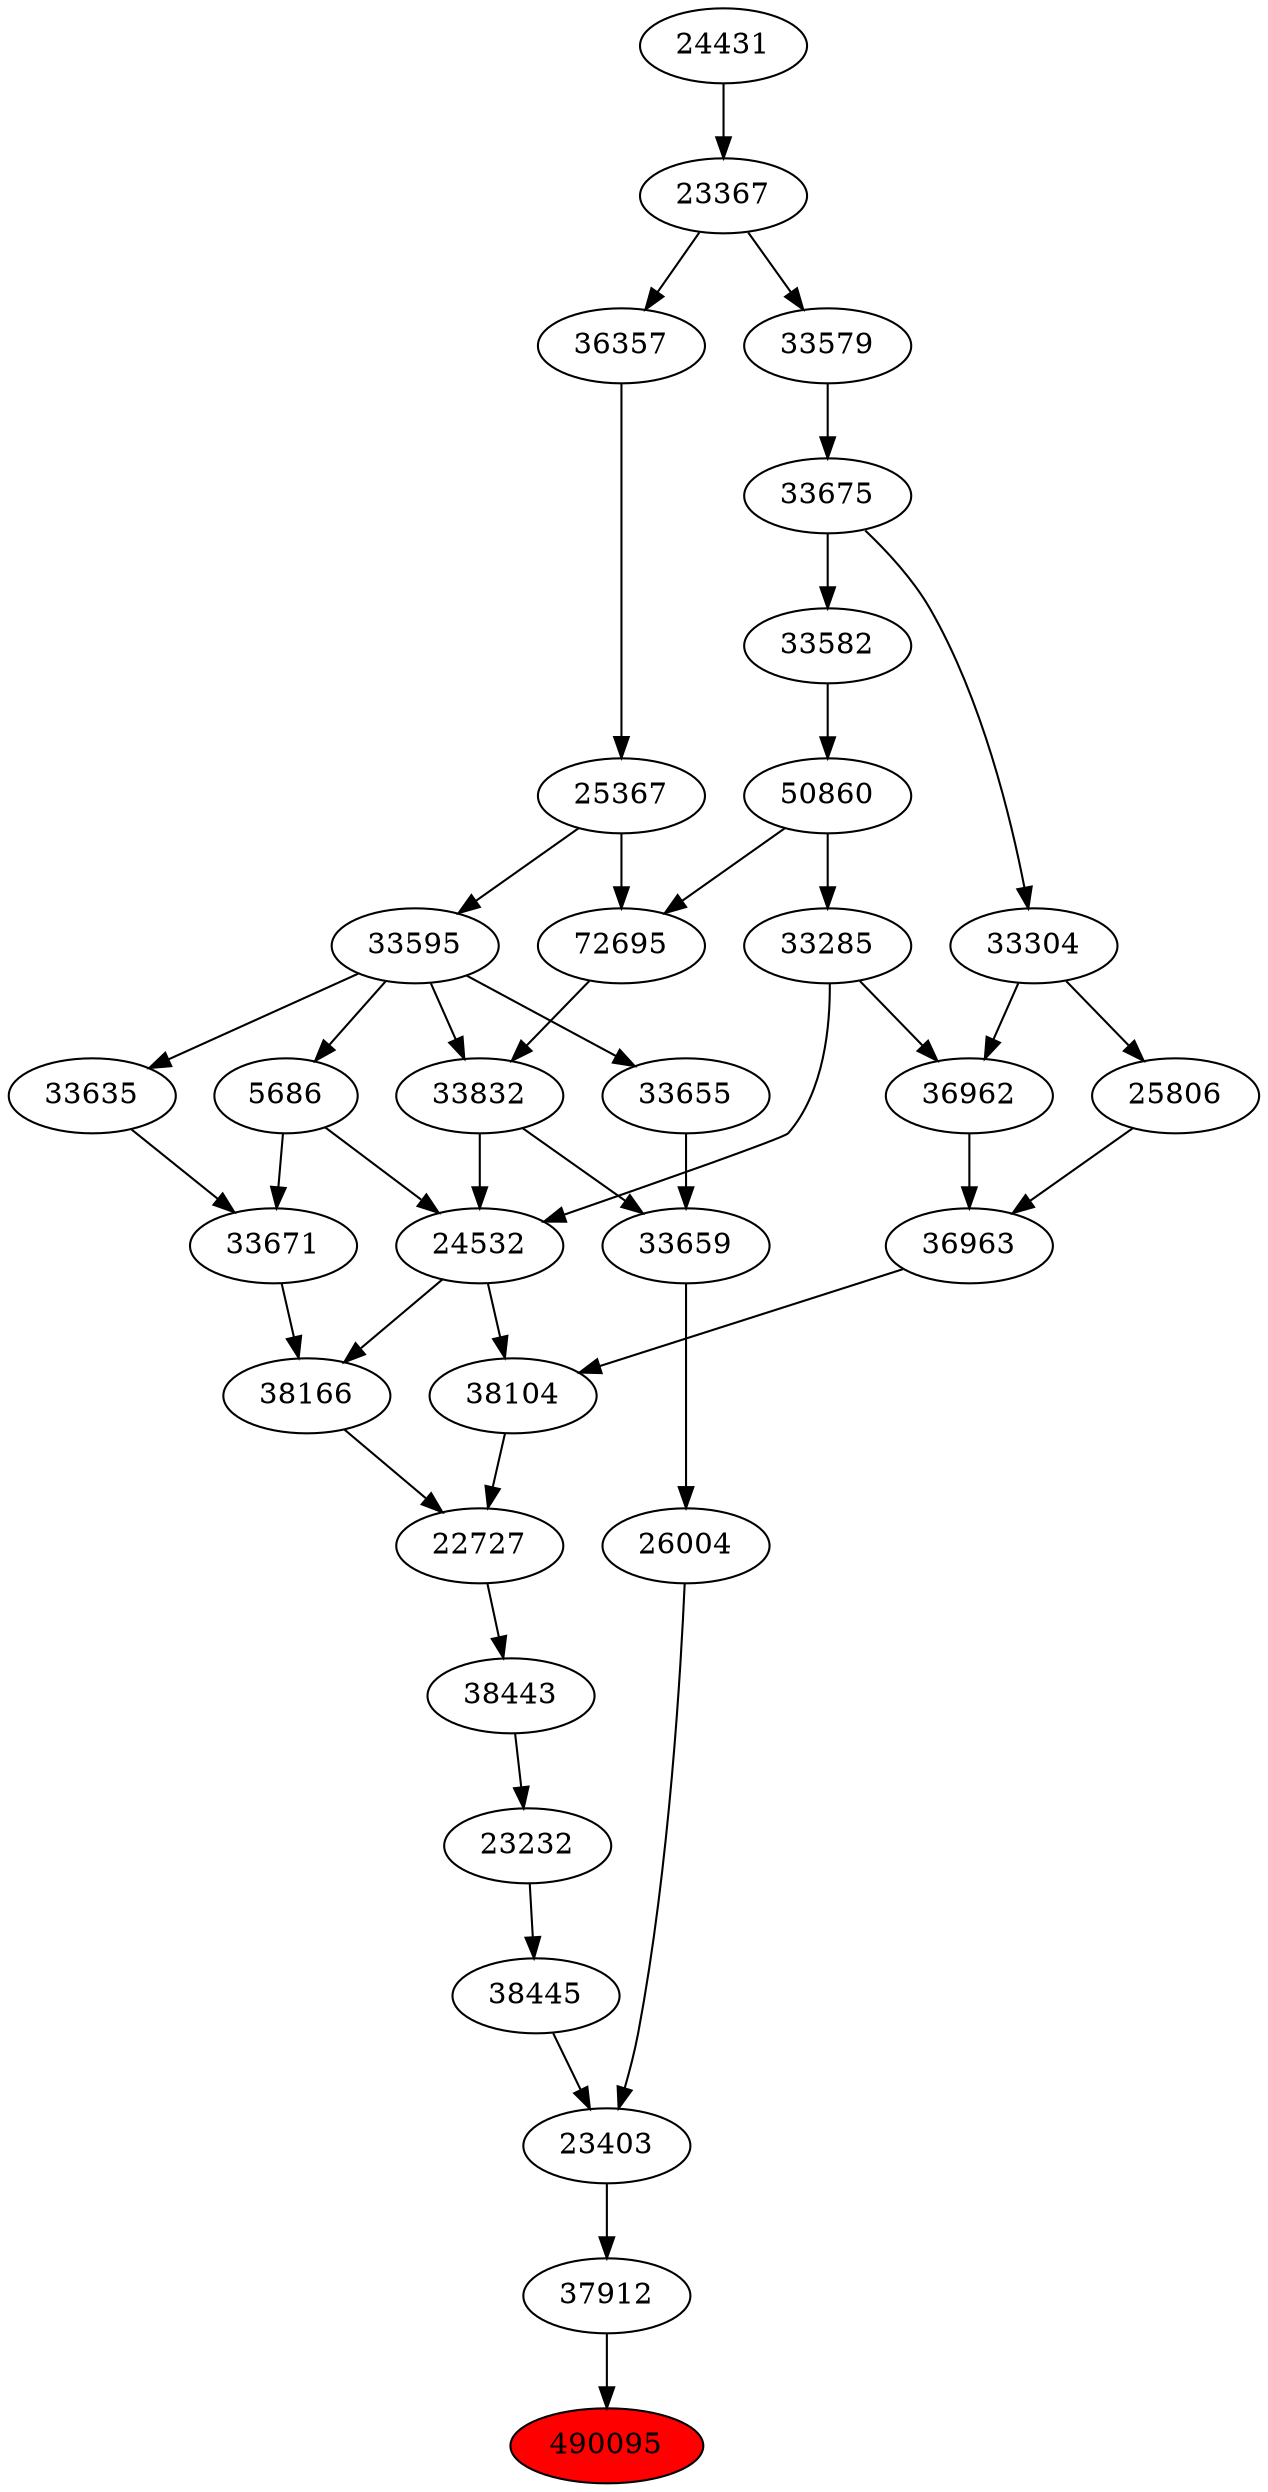 strict digraph{ 
490095 [label="490095" fillcolor=red style=filled]
37912 -> 490095
37912 [label="37912"]
23403 -> 37912
23403 [label="23403"]
38445 -> 23403
26004 -> 23403
38445 [label="38445"]
23232 -> 38445
26004 [label="26004"]
33659 -> 26004
23232 [label="23232"]
38443 -> 23232
33659 [label="33659"]
33655 -> 33659
33832 -> 33659
38443 [label="38443"]
22727 -> 38443
33655 [label="33655"]
33595 -> 33655
33832 [label="33832"]
72695 -> 33832
33595 -> 33832
22727 [label="22727"]
38104 -> 22727
38166 -> 22727
33595 [label="33595"]
25367 -> 33595
72695 [label="72695"]
50860 -> 72695
25367 -> 72695
38104 [label="38104"]
24532 -> 38104
36963 -> 38104
38166 [label="38166"]
24532 -> 38166
33671 -> 38166
25367 [label="25367"]
36357 -> 25367
50860 [label="50860"]
33582 -> 50860
24532 [label="24532"]
33285 -> 24532
5686 -> 24532
33832 -> 24532
36963 [label="36963"]
36962 -> 36963
25806 -> 36963
33671 [label="33671"]
5686 -> 33671
33635 -> 33671
36357 [label="36357"]
23367 -> 36357
33582 [label="33582"]
33675 -> 33582
33285 [label="33285"]
50860 -> 33285
5686 [label="5686"]
33595 -> 5686
36962 [label="36962"]
33285 -> 36962
33304 -> 36962
25806 [label="25806"]
33304 -> 25806
33635 [label="33635"]
33595 -> 33635
23367 [label="23367"]
24431 -> 23367
33675 [label="33675"]
33579 -> 33675
33304 [label="33304"]
33675 -> 33304
24431 [label="24431"]
33579 [label="33579"]
23367 -> 33579
}